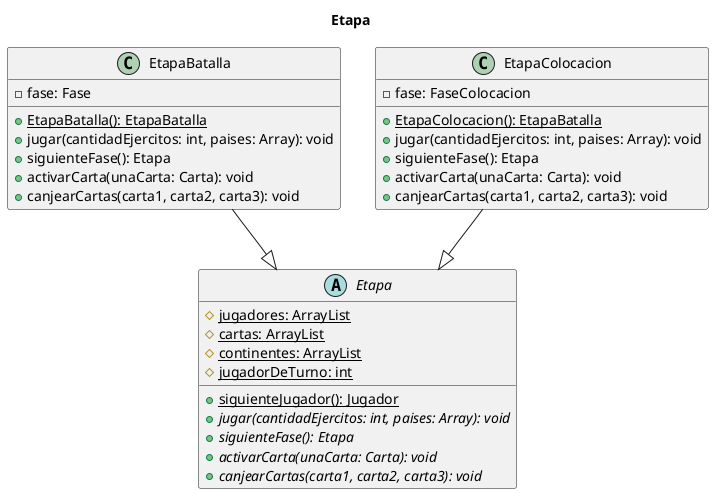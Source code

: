 @startuml

title Etapa

abstract class Etapa {
    # {static} jugadores: ArrayList
    # {static} cartas: ArrayList
    # {static} continentes: ArrayList
    # {static} jugadorDeTurno: int
    + {static} siguienteJugador(): Jugador
    + {abstract} jugar(cantidadEjercitos: int, paises: Array): void
    + {abstract} siguienteFase(): Etapa
    + {abstract} activarCarta(unaCarta: Carta): void
    + {abstract} canjearCartas(carta1, carta2, carta3): void
}

EtapaBatalla --|> Etapa
EtapaColocacion --|> Etapa

class EtapaBatalla {
    - fase: Fase
    + {static} EtapaBatalla(): EtapaBatalla
    + jugar(cantidadEjercitos: int, paises: Array): void
    + siguienteFase(): Etapa
    + activarCarta(unaCarta: Carta): void
    + canjearCartas(carta1, carta2, carta3): void
}

class EtapaColocacion {
    - fase: FaseColocacion
    + {static} EtapaColocacion(): EtapaBatalla
    + jugar(cantidadEjercitos: int, paises: Array): void
    + siguienteFase(): Etapa
    + activarCarta(unaCarta: Carta): void
    + canjearCartas(carta1, carta2, carta3): void
}

@enduml